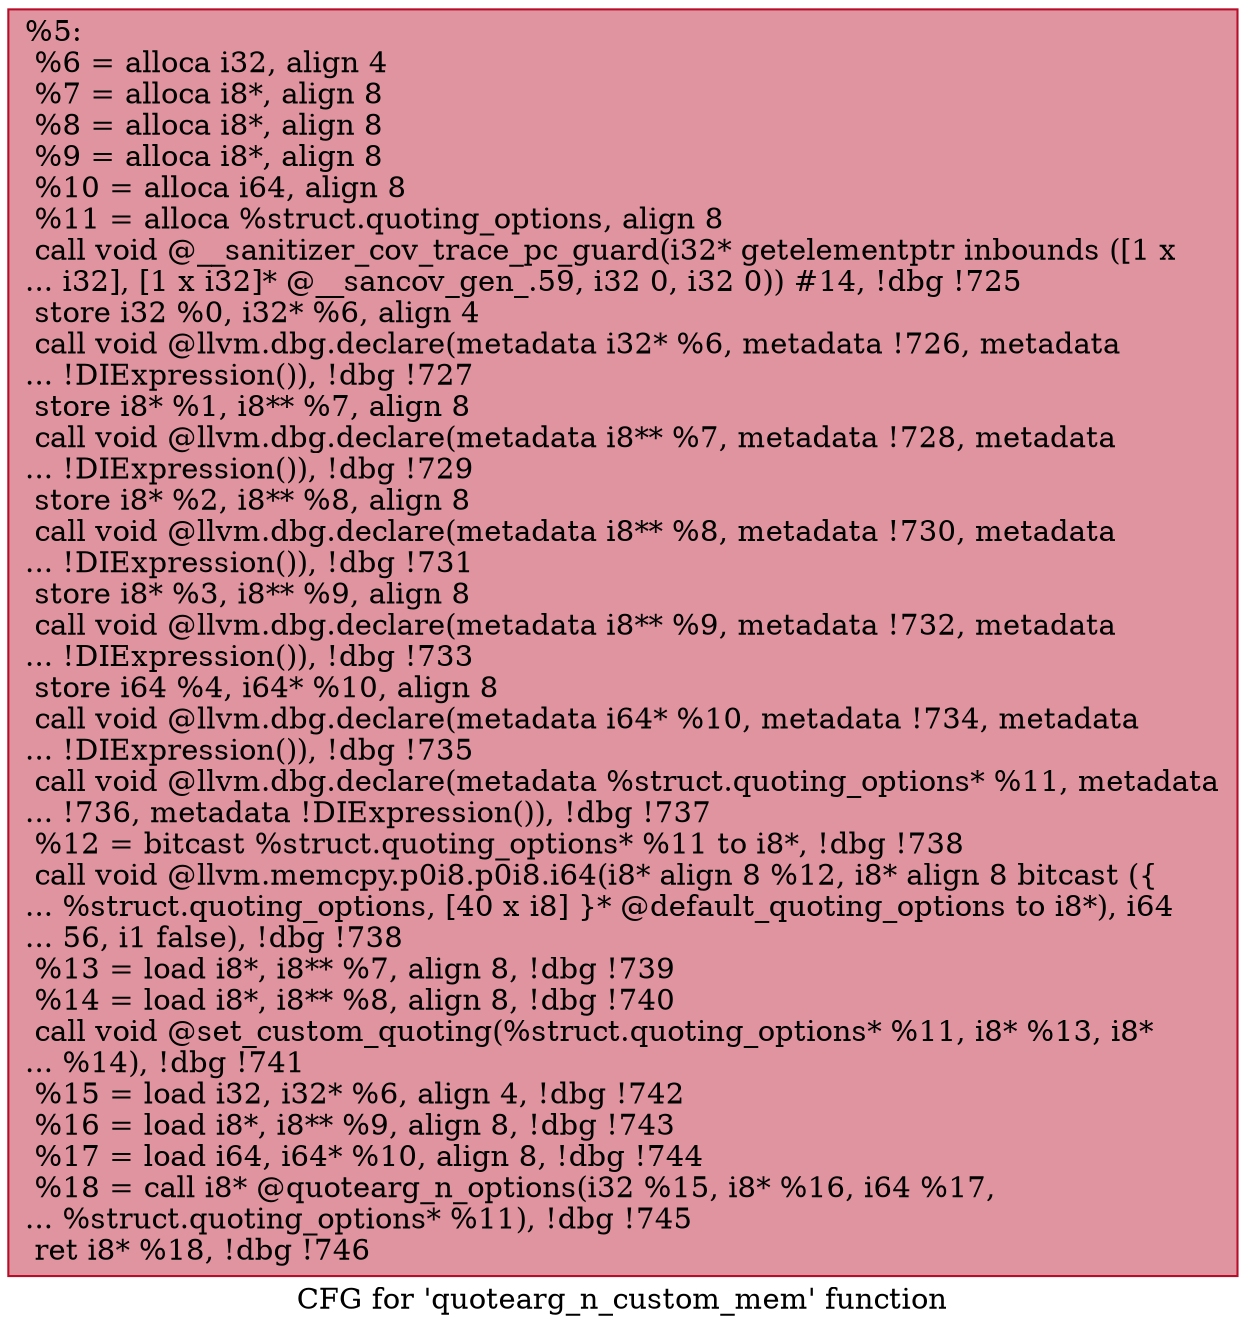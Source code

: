 digraph "CFG for 'quotearg_n_custom_mem' function" {
	label="CFG for 'quotearg_n_custom_mem' function";

	Node0x555ee503e180 [shape=record,color="#b70d28ff", style=filled, fillcolor="#b70d2870",label="{%5:\l  %6 = alloca i32, align 4\l  %7 = alloca i8*, align 8\l  %8 = alloca i8*, align 8\l  %9 = alloca i8*, align 8\l  %10 = alloca i64, align 8\l  %11 = alloca %struct.quoting_options, align 8\l  call void @__sanitizer_cov_trace_pc_guard(i32* getelementptr inbounds ([1 x\l... i32], [1 x i32]* @__sancov_gen_.59, i32 0, i32 0)) #14, !dbg !725\l  store i32 %0, i32* %6, align 4\l  call void @llvm.dbg.declare(metadata i32* %6, metadata !726, metadata\l... !DIExpression()), !dbg !727\l  store i8* %1, i8** %7, align 8\l  call void @llvm.dbg.declare(metadata i8** %7, metadata !728, metadata\l... !DIExpression()), !dbg !729\l  store i8* %2, i8** %8, align 8\l  call void @llvm.dbg.declare(metadata i8** %8, metadata !730, metadata\l... !DIExpression()), !dbg !731\l  store i8* %3, i8** %9, align 8\l  call void @llvm.dbg.declare(metadata i8** %9, metadata !732, metadata\l... !DIExpression()), !dbg !733\l  store i64 %4, i64* %10, align 8\l  call void @llvm.dbg.declare(metadata i64* %10, metadata !734, metadata\l... !DIExpression()), !dbg !735\l  call void @llvm.dbg.declare(metadata %struct.quoting_options* %11, metadata\l... !736, metadata !DIExpression()), !dbg !737\l  %12 = bitcast %struct.quoting_options* %11 to i8*, !dbg !738\l  call void @llvm.memcpy.p0i8.p0i8.i64(i8* align 8 %12, i8* align 8 bitcast (\{\l... %struct.quoting_options, [40 x i8] \}* @default_quoting_options to i8*), i64\l... 56, i1 false), !dbg !738\l  %13 = load i8*, i8** %7, align 8, !dbg !739\l  %14 = load i8*, i8** %8, align 8, !dbg !740\l  call void @set_custom_quoting(%struct.quoting_options* %11, i8* %13, i8*\l... %14), !dbg !741\l  %15 = load i32, i32* %6, align 4, !dbg !742\l  %16 = load i8*, i8** %9, align 8, !dbg !743\l  %17 = load i64, i64* %10, align 8, !dbg !744\l  %18 = call i8* @quotearg_n_options(i32 %15, i8* %16, i64 %17,\l... %struct.quoting_options* %11), !dbg !745\l  ret i8* %18, !dbg !746\l}"];
}
